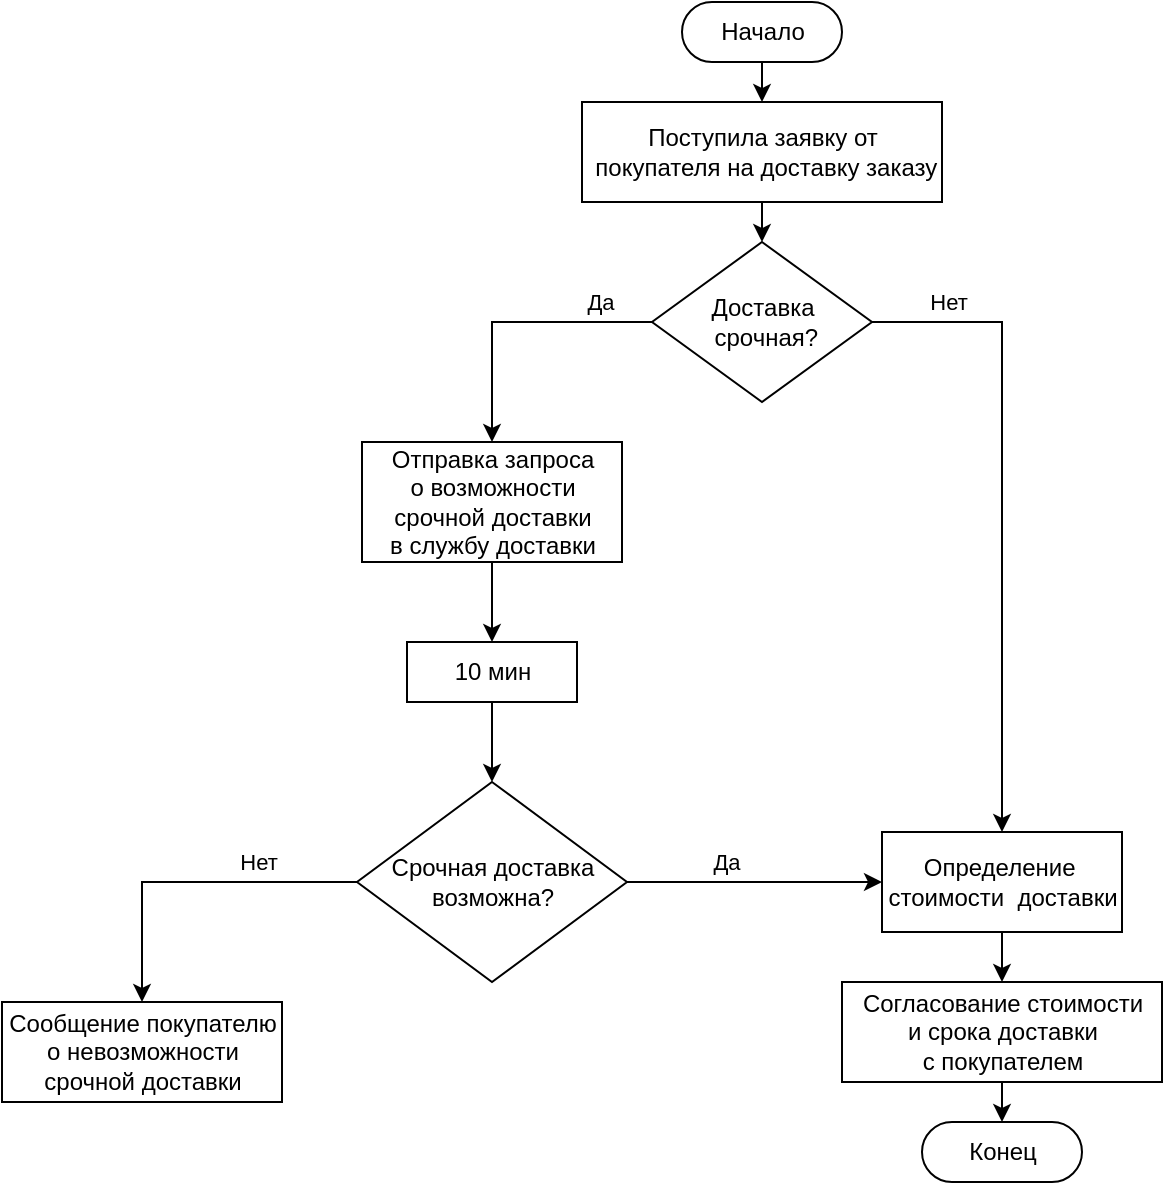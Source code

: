 <mxfile version="15.9.3" type="github">
  <diagram id="JxFYj8BzPz20RFJmlkkP" name="Page-1">
    <mxGraphModel dx="1221" dy="575" grid="0" gridSize="10" guides="1" tooltips="1" connect="1" arrows="1" fold="1" page="1" pageScale="1" pageWidth="1654" pageHeight="2336" math="0" shadow="0">
      <root>
        <mxCell id="0" />
        <mxCell id="1" parent="0" />
        <mxCell id="pn2LqkF21uO3sJZB_sdj-2" value="Начало" style="html=1;dashed=0;whitespace=wrap;shape=mxgraph.dfd.start" vertex="1" parent="1">
          <mxGeometry x="487" y="46" width="80" height="30" as="geometry" />
        </mxCell>
        <mxCell id="pn2LqkF21uO3sJZB_sdj-3" value="Поступила заявку от&lt;br&gt;&amp;nbsp;покупателя на доставку заказу" style="html=1;dashed=0;whitespace=wrap;" vertex="1" parent="1">
          <mxGeometry x="437" y="96" width="180" height="50" as="geometry" />
        </mxCell>
        <mxCell id="pn2LqkF21uO3sJZB_sdj-4" value="Доставка&lt;br&gt;&amp;nbsp;срочная?" style="shape=rhombus;html=1;dashed=0;whitespace=wrap;perimeter=rhombusPerimeter;" vertex="1" parent="1">
          <mxGeometry x="472" y="166" width="110" height="80" as="geometry" />
        </mxCell>
        <mxCell id="pn2LqkF21uO3sJZB_sdj-5" value="Отправка запроса&lt;br&gt;о возможности&lt;br&gt;срочной доставки&lt;br&gt;в службу доставки" style="html=1;dashed=0;whitespace=wrap;" vertex="1" parent="1">
          <mxGeometry x="327" y="266" width="130" height="60" as="geometry" />
        </mxCell>
        <mxCell id="pn2LqkF21uO3sJZB_sdj-6" value="10 мин" style="html=1;dashed=0;whitespace=wrap;" vertex="1" parent="1">
          <mxGeometry x="349.5" y="366" width="85" height="30" as="geometry" />
        </mxCell>
        <mxCell id="pn2LqkF21uO3sJZB_sdj-7" value="Срочная доставка &lt;br&gt;возможна?" style="shape=rhombus;html=1;dashed=0;whitespace=wrap;perimeter=rhombusPerimeter;" vertex="1" parent="1">
          <mxGeometry x="324.5" y="436" width="135" height="100" as="geometry" />
        </mxCell>
        <mxCell id="pn2LqkF21uO3sJZB_sdj-8" value="Сообщение покупателю&lt;br&gt;о невозможности &lt;br&gt;срочной доставки" style="html=1;dashed=0;whitespace=wrap;" vertex="1" parent="1">
          <mxGeometry x="147" y="546" width="140" height="50" as="geometry" />
        </mxCell>
        <mxCell id="pn2LqkF21uO3sJZB_sdj-9" value="Определение&amp;nbsp;&lt;br&gt;стоимости&amp;nbsp; доставки" style="html=1;dashed=0;whitespace=wrap;" vertex="1" parent="1">
          <mxGeometry x="587" y="461" width="120" height="50" as="geometry" />
        </mxCell>
        <mxCell id="pn2LqkF21uO3sJZB_sdj-10" value="Согласование стоимости&lt;br&gt;и срока доставки&lt;br&gt;с покупателем" style="html=1;dashed=0;whitespace=wrap;" vertex="1" parent="1">
          <mxGeometry x="567" y="536" width="160" height="50" as="geometry" />
        </mxCell>
        <mxCell id="pn2LqkF21uO3sJZB_sdj-11" value="Конец" style="html=1;dashed=0;whitespace=wrap;shape=mxgraph.dfd.start" vertex="1" parent="1">
          <mxGeometry x="607" y="606" width="80" height="30" as="geometry" />
        </mxCell>
        <mxCell id="pn2LqkF21uO3sJZB_sdj-12" value="" style="endArrow=classic;html=1;rounded=0;entryX=0.5;entryY=0;entryDx=0;entryDy=0;" edge="1" parent="1" source="pn2LqkF21uO3sJZB_sdj-2" target="pn2LqkF21uO3sJZB_sdj-3">
          <mxGeometry width="50" height="50" relative="1" as="geometry">
            <mxPoint x="157" y="6" as="sourcePoint" />
            <mxPoint x="207" y="-44" as="targetPoint" />
          </mxGeometry>
        </mxCell>
        <mxCell id="pn2LqkF21uO3sJZB_sdj-13" value="" style="endArrow=classic;html=1;rounded=0;exitX=0.5;exitY=1;exitDx=0;exitDy=0;" edge="1" parent="1" source="pn2LqkF21uO3sJZB_sdj-3" target="pn2LqkF21uO3sJZB_sdj-4">
          <mxGeometry width="50" height="50" relative="1" as="geometry">
            <mxPoint x="267" y="156" as="sourcePoint" />
            <mxPoint x="317" y="106" as="targetPoint" />
          </mxGeometry>
        </mxCell>
        <mxCell id="pn2LqkF21uO3sJZB_sdj-14" value="" style="endArrow=classic;html=1;rounded=0;exitX=0;exitY=0.5;exitDx=0;exitDy=0;entryX=0.5;entryY=0;entryDx=0;entryDy=0;" edge="1" parent="1" source="pn2LqkF21uO3sJZB_sdj-4" target="pn2LqkF21uO3sJZB_sdj-5">
          <mxGeometry width="50" height="50" relative="1" as="geometry">
            <mxPoint x="307" y="176" as="sourcePoint" />
            <mxPoint x="357" y="126" as="targetPoint" />
            <Array as="points">
              <mxPoint x="392" y="206" />
            </Array>
          </mxGeometry>
        </mxCell>
        <mxCell id="pn2LqkF21uO3sJZB_sdj-23" value="Да" style="edgeLabel;html=1;align=center;verticalAlign=middle;resizable=0;points=[];" vertex="1" connectable="0" parent="pn2LqkF21uO3sJZB_sdj-14">
          <mxGeometry x="-0.459" relative="1" as="geometry">
            <mxPoint x="12" y="-10" as="offset" />
          </mxGeometry>
        </mxCell>
        <mxCell id="pn2LqkF21uO3sJZB_sdj-15" value="" style="endArrow=classic;html=1;rounded=0;exitX=0.5;exitY=1;exitDx=0;exitDy=0;entryX=0.5;entryY=0;entryDx=0;entryDy=0;" edge="1" parent="1" source="pn2LqkF21uO3sJZB_sdj-5" target="pn2LqkF21uO3sJZB_sdj-6">
          <mxGeometry width="50" height="50" relative="1" as="geometry">
            <mxPoint x="237" y="416" as="sourcePoint" />
            <mxPoint x="287" y="366" as="targetPoint" />
          </mxGeometry>
        </mxCell>
        <mxCell id="pn2LqkF21uO3sJZB_sdj-16" value="" style="endArrow=classic;html=1;rounded=0;exitX=0.5;exitY=1;exitDx=0;exitDy=0;entryX=0.5;entryY=0;entryDx=0;entryDy=0;" edge="1" parent="1" source="pn2LqkF21uO3sJZB_sdj-6" target="pn2LqkF21uO3sJZB_sdj-7">
          <mxGeometry width="50" height="50" relative="1" as="geometry">
            <mxPoint x="157" y="456" as="sourcePoint" />
            <mxPoint x="207" y="406" as="targetPoint" />
          </mxGeometry>
        </mxCell>
        <mxCell id="pn2LqkF21uO3sJZB_sdj-17" value="" style="endArrow=classic;html=1;rounded=0;exitX=0;exitY=0.5;exitDx=0;exitDy=0;entryX=0.5;entryY=0;entryDx=0;entryDy=0;" edge="1" parent="1" source="pn2LqkF21uO3sJZB_sdj-7" target="pn2LqkF21uO3sJZB_sdj-8">
          <mxGeometry width="50" height="50" relative="1" as="geometry">
            <mxPoint x="187" y="556" as="sourcePoint" />
            <mxPoint x="237" y="506" as="targetPoint" />
            <Array as="points">
              <mxPoint x="217" y="486" />
            </Array>
          </mxGeometry>
        </mxCell>
        <mxCell id="pn2LqkF21uO3sJZB_sdj-25" value="Нет" style="edgeLabel;html=1;align=center;verticalAlign=middle;resizable=0;points=[];" vertex="1" connectable="0" parent="pn2LqkF21uO3sJZB_sdj-17">
          <mxGeometry x="-0.12" y="-4" relative="1" as="geometry">
            <mxPoint x="24" y="-6" as="offset" />
          </mxGeometry>
        </mxCell>
        <mxCell id="pn2LqkF21uO3sJZB_sdj-18" value="" style="endArrow=classic;html=1;rounded=0;exitX=1;exitY=0.5;exitDx=0;exitDy=0;entryX=0;entryY=0.5;entryDx=0;entryDy=0;" edge="1" parent="1" source="pn2LqkF21uO3sJZB_sdj-7" target="pn2LqkF21uO3sJZB_sdj-9">
          <mxGeometry width="50" height="50" relative="1" as="geometry">
            <mxPoint x="507" y="456" as="sourcePoint" />
            <mxPoint x="557" y="406" as="targetPoint" />
          </mxGeometry>
        </mxCell>
        <mxCell id="pn2LqkF21uO3sJZB_sdj-24" value="Да" style="edgeLabel;html=1;align=center;verticalAlign=middle;resizable=0;points=[];" vertex="1" connectable="0" parent="pn2LqkF21uO3sJZB_sdj-18">
          <mxGeometry x="-0.22" y="-1" relative="1" as="geometry">
            <mxPoint y="-11" as="offset" />
          </mxGeometry>
        </mxCell>
        <mxCell id="pn2LqkF21uO3sJZB_sdj-19" value="" style="endArrow=classic;html=1;rounded=0;exitX=1;exitY=0.5;exitDx=0;exitDy=0;entryX=0.5;entryY=0;entryDx=0;entryDy=0;" edge="1" parent="1" source="pn2LqkF21uO3sJZB_sdj-4" target="pn2LqkF21uO3sJZB_sdj-9">
          <mxGeometry width="50" height="50" relative="1" as="geometry">
            <mxPoint x="627" y="256" as="sourcePoint" />
            <mxPoint x="677" y="206" as="targetPoint" />
            <Array as="points">
              <mxPoint x="647" y="206" />
            </Array>
          </mxGeometry>
        </mxCell>
        <mxCell id="pn2LqkF21uO3sJZB_sdj-22" value="Нет" style="edgeLabel;html=1;align=center;verticalAlign=middle;resizable=0;points=[];" vertex="1" connectable="0" parent="pn2LqkF21uO3sJZB_sdj-19">
          <mxGeometry x="-0.778" y="-3" relative="1" as="geometry">
            <mxPoint x="2" y="-13" as="offset" />
          </mxGeometry>
        </mxCell>
        <mxCell id="pn2LqkF21uO3sJZB_sdj-20" value="" style="endArrow=classic;html=1;rounded=0;exitX=0.5;exitY=1;exitDx=0;exitDy=0;entryX=0.5;entryY=0;entryDx=0;entryDy=0;" edge="1" parent="1" source="pn2LqkF21uO3sJZB_sdj-9" target="pn2LqkF21uO3sJZB_sdj-10">
          <mxGeometry width="50" height="50" relative="1" as="geometry">
            <mxPoint x="777" y="556" as="sourcePoint" />
            <mxPoint x="827" y="506" as="targetPoint" />
          </mxGeometry>
        </mxCell>
        <mxCell id="pn2LqkF21uO3sJZB_sdj-21" value="" style="endArrow=classic;html=1;rounded=0;exitX=0.5;exitY=1;exitDx=0;exitDy=0;entryX=0.5;entryY=0.5;entryDx=0;entryDy=-15;entryPerimeter=0;" edge="1" parent="1" source="pn2LqkF21uO3sJZB_sdj-10" target="pn2LqkF21uO3sJZB_sdj-11">
          <mxGeometry width="50" height="50" relative="1" as="geometry">
            <mxPoint x="727" y="686" as="sourcePoint" />
            <mxPoint x="777" y="636" as="targetPoint" />
          </mxGeometry>
        </mxCell>
      </root>
    </mxGraphModel>
  </diagram>
</mxfile>
